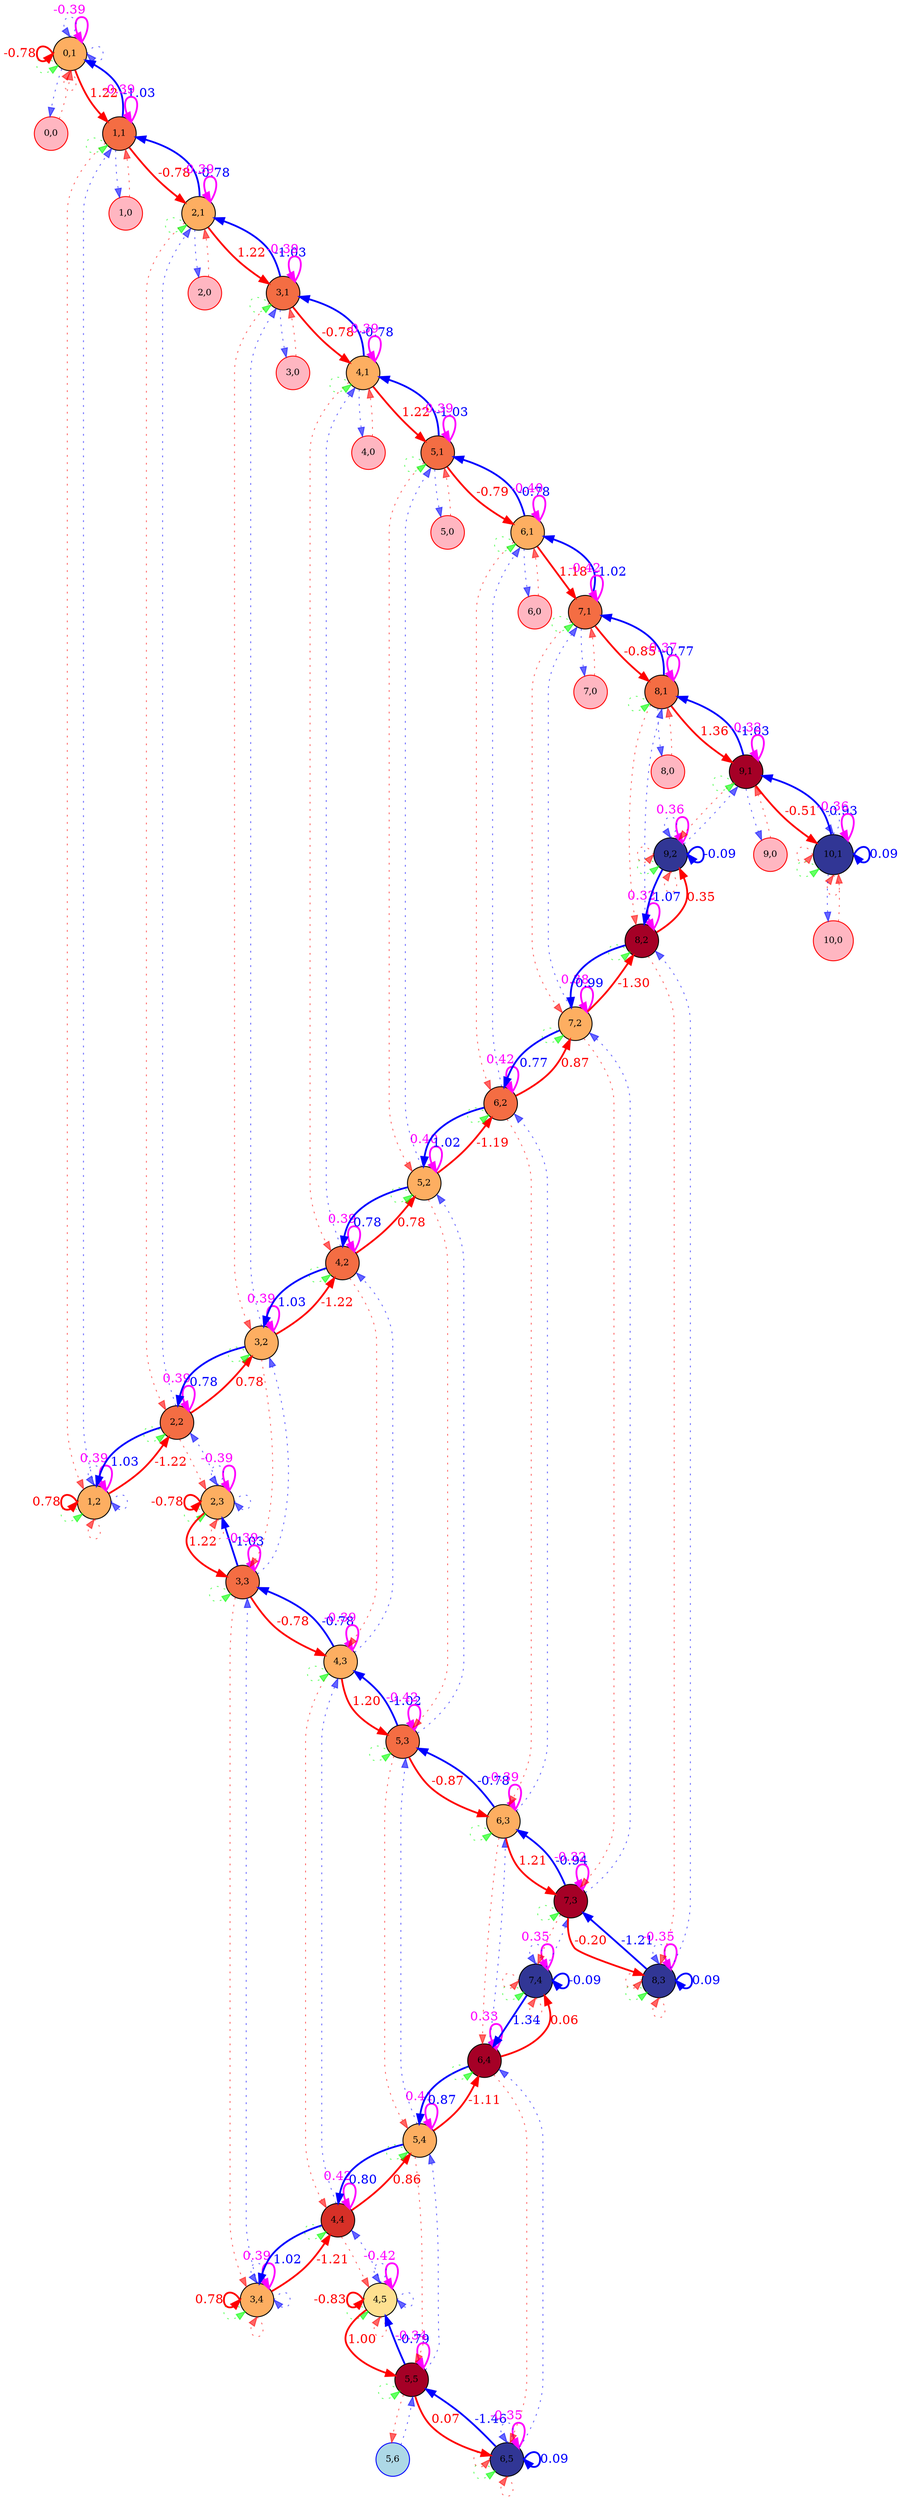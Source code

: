 digraph {
	splines=true
	"0,1" [label="0,1" color=black colorscheme=rdylbu10 fillcolor=4 fontsize=10 pos="0,1!" shape=circle style=filled]
	"0,0" [label="0,0" color=red fillcolor=lightpink fontsize=10 pos="0,0!" shape=circle style=filled]
	"1,2" [label="1,2" color=black colorscheme=rdylbu10 fillcolor=4 fontsize=10 pos="1,2!" shape=circle style=filled]
	"1,1" [label="1,1" color=black colorscheme=rdylbu10 fillcolor=3 fontsize=10 pos="1,1!" shape=circle style=filled]
	"1,0" [label="1,0" color=red fillcolor=lightpink fontsize=10 pos="1,0!" shape=circle style=filled]
	"2,3" [label="2,3" color=black colorscheme=rdylbu10 fillcolor=4 fontsize=10 pos="2,3!" shape=circle style=filled]
	"2,2" [label="2,2" color=black colorscheme=rdylbu10 fillcolor=3 fontsize=10 pos="2,2!" shape=circle style=filled]
	"2,1" [label="2,1" color=black colorscheme=rdylbu10 fillcolor=4 fontsize=10 pos="2,1!" shape=circle style=filled]
	"2,0" [label="2,0" color=red fillcolor=lightpink fontsize=10 pos="2,0!" shape=circle style=filled]
	"3,4" [label="3,4" color=black colorscheme=rdylbu10 fillcolor=4 fontsize=10 pos="3,4!" shape=circle style=filled]
	"3,3" [label="3,3" color=black colorscheme=rdylbu10 fillcolor=3 fontsize=10 pos="3,3!" shape=circle style=filled]
	"3,2" [label="3,2" color=black colorscheme=rdylbu10 fillcolor=4 fontsize=10 pos="3,2!" shape=circle style=filled]
	"3,1" [label="3,1" color=black colorscheme=rdylbu10 fillcolor=3 fontsize=10 pos="3,1!" shape=circle style=filled]
	"3,0" [label="3,0" color=red fillcolor=lightpink fontsize=10 pos="3,0!" shape=circle style=filled]
	"4,5" [label="4,5" color=black colorscheme=rdylbu10 fillcolor=5 fontsize=10 pos="4,5!" shape=circle style=filled]
	"4,4" [label="4,4" color=black colorscheme=rdylbu10 fillcolor=2 fontsize=10 pos="4,4!" shape=circle style=filled]
	"4,3" [label="4,3" color=black colorscheme=rdylbu10 fillcolor=4 fontsize=10 pos="4,3!" shape=circle style=filled]
	"4,2" [label="4,2" color=black colorscheme=rdylbu10 fillcolor=3 fontsize=10 pos="4,2!" shape=circle style=filled]
	"4,1" [label="4,1" color=black colorscheme=rdylbu10 fillcolor=4 fontsize=10 pos="4,1!" shape=circle style=filled]
	"4,0" [label="4,0" color=red fillcolor=lightpink fontsize=10 pos="4,0!" shape=circle style=filled]
	"5,6" [label="5,6" color=blue fillcolor=lightblue fontsize=10 pos="5,6!" shape=circle style=filled]
	"5,5" [label="5,5" color=black colorscheme=rdylbu10 fillcolor=1 fontsize=10 pos="5,5!" shape=circle style=filled]
	"5,4" [label="5,4" color=black colorscheme=rdylbu10 fillcolor=4 fontsize=10 pos="5,4!" shape=circle style=filled]
	"5,3" [label="5,3" color=black colorscheme=rdylbu10 fillcolor=3 fontsize=10 pos="5,3!" shape=circle style=filled]
	"5,2" [label="5,2" color=black colorscheme=rdylbu10 fillcolor=4 fontsize=10 pos="5,2!" shape=circle style=filled]
	"5,1" [label="5,1" color=black colorscheme=rdylbu10 fillcolor=3 fontsize=10 pos="5,1!" shape=circle style=filled]
	"5,0" [label="5,0" color=red fillcolor=lightpink fontsize=10 pos="5,0!" shape=circle style=filled]
	"6,5" [label="6,5" color=black colorscheme=rdylbu10 fillcolor=10 fontsize=10 pos="6,5!" shape=circle style=filled]
	"6,4" [label="6,4" color=black colorscheme=rdylbu10 fillcolor=1 fontsize=10 pos="6,4!" shape=circle style=filled]
	"6,3" [label="6,3" color=black colorscheme=rdylbu10 fillcolor=4 fontsize=10 pos="6,3!" shape=circle style=filled]
	"6,2" [label="6,2" color=black colorscheme=rdylbu10 fillcolor=3 fontsize=10 pos="6,2!" shape=circle style=filled]
	"6,1" [label="6,1" color=black colorscheme=rdylbu10 fillcolor=4 fontsize=10 pos="6,1!" shape=circle style=filled]
	"6,0" [label="6,0" color=red fillcolor=lightpink fontsize=10 pos="6,0!" shape=circle style=filled]
	"7,4" [label="7,4" color=black colorscheme=rdylbu10 fillcolor=10 fontsize=10 pos="7,4!" shape=circle style=filled]
	"7,3" [label="7,3" color=black colorscheme=rdylbu10 fillcolor=1 fontsize=10 pos="7,3!" shape=circle style=filled]
	"7,2" [label="7,2" color=black colorscheme=rdylbu10 fillcolor=4 fontsize=10 pos="7,2!" shape=circle style=filled]
	"7,1" [label="7,1" color=black colorscheme=rdylbu10 fillcolor=3 fontsize=10 pos="7,1!" shape=circle style=filled]
	"7,0" [label="7,0" color=red fillcolor=lightpink fontsize=10 pos="7,0!" shape=circle style=filled]
	"8,3" [label="8,3" color=black colorscheme=rdylbu10 fillcolor=10 fontsize=10 pos="8,3!" shape=circle style=filled]
	"8,2" [label="8,2" color=black colorscheme=rdylbu10 fillcolor=1 fontsize=10 pos="8,2!" shape=circle style=filled]
	"8,1" [label="8,1" color=black colorscheme=rdylbu10 fillcolor=3 fontsize=10 pos="8,1!" shape=circle style=filled]
	"8,0" [label="8,0" color=red fillcolor=lightpink fontsize=10 pos="8,0!" shape=circle style=filled]
	"9,2" [label="9,2" color=black colorscheme=rdylbu10 fillcolor=10 fontsize=10 pos="9,2!" shape=circle style=filled]
	"9,1" [label="9,1" color=black colorscheme=rdylbu10 fillcolor=1 fontsize=10 pos="9,1!" shape=circle style=filled]
	"9,0" [label="9,0" color=red fillcolor=lightpink fontsize=10 pos="9,0!" shape=circle style=filled]
	"10,1" [label="10,1" color=black colorscheme=rdylbu10 fillcolor=10 fontsize=10 pos="10,1!" shape=circle style=filled]
	"10,0" [label="10,0" color=red fillcolor=lightpink fontsize=10 pos="10,0!" shape=circle style=filled]
	"0,1" -> "0,1" [label=-0.39 color="#ff00ff" fontcolor="#ff00ff" headport=ne penwidth=2 style=solid tailport=ne]
	"0,1" -> "0,1" [label="" color="#00ff0099" fontcolor="#00ff0099" headport=sw style=dotted tailport=sw]
	"0,1" -> "0,0" [label="" color="#0000ff99" fontcolor="#0000ff99" style=dotted]
	"0,1" -> "1,1" [label=1.22 color="#ff0000" fontcolor="#ff0000" penwidth=2 style=solid]
	"0,1" -> "0,1" [label="" color="#ff000099" fontcolor="#ff000099" headport=s style=dotted tailport=s]
	"0,1" -> "0,1" [label="" color="#0000ff99" fontcolor="#0000ff99" headport=n style=dotted tailport=n]
	"0,1" -> "0,1" [label="" color="#0000ff99" fontcolor="#0000ff99" headport=e style=dotted tailport=e]
	"0,1" -> "0,1" [label=-0.78 color="#ff0000" fontcolor="#ff0000" headport=w penwidth=2 style=solid tailport=w]
	"0,0" -> "0,1" [label="" color="#ff000099" fontcolor="#ff000099" style=dotted]
	"1,2" -> "1,2" [label=0.39 color="#ff00ff" fontcolor="#ff00ff" headport=ne penwidth=2 style=solid tailport=ne]
	"1,2" -> "1,2" [label="" color="#00ff0099" fontcolor="#00ff0099" headport=sw style=dotted tailport=sw]
	"1,2" -> "1,1" [label="" color="#0000ff99" fontcolor="#0000ff99" style=dotted]
	"1,2" -> "2,2" [label=-1.22 color="#ff0000" fontcolor="#ff0000" penwidth=2 style=solid]
	"1,2" -> "1,2" [label="" color="#ff000099" fontcolor="#ff000099" headport=s style=dotted tailport=s]
	"1,2" -> "1,2" [label="" color="#0000ff99" fontcolor="#0000ff99" headport=n style=dotted tailport=n]
	"1,2" -> "1,2" [label="" color="#0000ff99" fontcolor="#0000ff99" headport=e style=dotted tailport=e]
	"1,2" -> "1,2" [label=0.78 color="#ff0000" fontcolor="#ff0000" headport=w penwidth=2 style=solid tailport=w]
	"1,1" -> "0,1" [label=-1.03 color="#0000ff" fontcolor="#0000ff" penwidth=2 style=solid]
	"1,1" -> "1,2" [label="" color="#ff000099" fontcolor="#ff000099" style=dotted]
	"1,1" -> "1,1" [label=-0.39 color="#ff00ff" fontcolor="#ff00ff" headport=ne penwidth=2 style=solid tailport=ne]
	"1,1" -> "1,1" [label="" color="#00ff0099" fontcolor="#00ff0099" headport=sw style=dotted tailport=sw]
	"1,1" -> "1,0" [label="" color="#0000ff99" fontcolor="#0000ff99" style=dotted]
	"1,1" -> "2,1" [label=-0.78 color="#ff0000" fontcolor="#ff0000" penwidth=2 style=solid]
	"1,0" -> "1,1" [label="" color="#ff000099" fontcolor="#ff000099" style=dotted]
	"2,3" -> "2,3" [label=-0.39 color="#ff00ff" fontcolor="#ff00ff" headport=ne penwidth=2 style=solid tailport=ne]
	"2,3" -> "2,3" [label="" color="#00ff0099" fontcolor="#00ff0099" headport=sw style=dotted tailport=sw]
	"2,3" -> "2,2" [label="" color="#0000ff99" fontcolor="#0000ff99" style=dotted]
	"2,3" -> "3,3" [label=1.22 color="#ff0000" fontcolor="#ff0000" penwidth=2 style=solid]
	"2,3" -> "2,3" [label="" color="#ff000099" fontcolor="#ff000099" headport=s style=dotted tailport=s]
	"2,3" -> "2,3" [label="" color="#0000ff99" fontcolor="#0000ff99" headport=n style=dotted tailport=n]
	"2,3" -> "2,3" [label="" color="#0000ff99" fontcolor="#0000ff99" headport=e style=dotted tailport=e]
	"2,3" -> "2,3" [label=-0.78 color="#ff0000" fontcolor="#ff0000" headport=w penwidth=2 style=solid tailport=w]
	"2,2" -> "1,2" [label=1.03 color="#0000ff" fontcolor="#0000ff" penwidth=2 style=solid]
	"2,2" -> "2,3" [label="" color="#ff000099" fontcolor="#ff000099" style=dotted]
	"2,2" -> "2,2" [label=0.39 color="#ff00ff" fontcolor="#ff00ff" headport=ne penwidth=2 style=solid tailport=ne]
	"2,2" -> "2,2" [label="" color="#00ff0099" fontcolor="#00ff0099" headport=sw style=dotted tailport=sw]
	"2,2" -> "2,1" [label="" color="#0000ff99" fontcolor="#0000ff99" style=dotted]
	"2,2" -> "3,2" [label=0.78 color="#ff0000" fontcolor="#ff0000" penwidth=2 style=solid]
	"2,1" -> "1,1" [label=-0.78 color="#0000ff" fontcolor="#0000ff" penwidth=2 style=solid]
	"2,1" -> "2,2" [label="" color="#ff000099" fontcolor="#ff000099" style=dotted]
	"2,1" -> "2,1" [label=-0.39 color="#ff00ff" fontcolor="#ff00ff" headport=ne penwidth=2 style=solid tailport=ne]
	"2,1" -> "2,1" [label="" color="#00ff0099" fontcolor="#00ff0099" headport=sw style=dotted tailport=sw]
	"2,1" -> "2,0" [label="" color="#0000ff99" fontcolor="#0000ff99" style=dotted]
	"2,1" -> "3,1" [label=1.22 color="#ff0000" fontcolor="#ff0000" penwidth=2 style=solid]
	"2,0" -> "2,1" [label="" color="#ff000099" fontcolor="#ff000099" style=dotted]
	"3,4" -> "3,4" [label=0.39 color="#ff00ff" fontcolor="#ff00ff" headport=ne penwidth=2 style=solid tailport=ne]
	"3,4" -> "3,4" [label="" color="#00ff0099" fontcolor="#00ff0099" headport=sw style=dotted tailport=sw]
	"3,4" -> "3,3" [label="" color="#0000ff99" fontcolor="#0000ff99" style=dotted]
	"3,4" -> "4,4" [label=-1.21 color="#ff0000" fontcolor="#ff0000" penwidth=2 style=solid]
	"3,4" -> "3,4" [label="" color="#ff000099" fontcolor="#ff000099" headport=s style=dotted tailport=s]
	"3,4" -> "3,4" [label="" color="#0000ff99" fontcolor="#0000ff99" headport=n style=dotted tailport=n]
	"3,4" -> "3,4" [label="" color="#0000ff99" fontcolor="#0000ff99" headport=e style=dotted tailport=e]
	"3,4" -> "3,4" [label=0.78 color="#ff0000" fontcolor="#ff0000" headport=w penwidth=2 style=solid tailport=w]
	"3,3" -> "2,3" [label=-1.03 color="#0000ff" fontcolor="#0000ff" penwidth=2 style=solid]
	"3,3" -> "3,4" [label="" color="#ff000099" fontcolor="#ff000099" style=dotted]
	"3,3" -> "3,3" [label=-0.39 color="#ff00ff" fontcolor="#ff00ff" headport=ne penwidth=2 style=solid tailport=ne]
	"3,3" -> "3,3" [label="" color="#00ff0099" fontcolor="#00ff0099" headport=sw style=dotted tailport=sw]
	"3,3" -> "3,2" [label="" color="#0000ff99" fontcolor="#0000ff99" style=dotted]
	"3,3" -> "4,3" [label=-0.78 color="#ff0000" fontcolor="#ff0000" penwidth=2 style=solid]
	"3,2" -> "2,2" [label=0.78 color="#0000ff" fontcolor="#0000ff" penwidth=2 style=solid]
	"3,2" -> "3,3" [label="" color="#ff000099" fontcolor="#ff000099" style=dotted]
	"3,2" -> "3,2" [label=0.39 color="#ff00ff" fontcolor="#ff00ff" headport=ne penwidth=2 style=solid tailport=ne]
	"3,2" -> "3,2" [label="" color="#00ff0099" fontcolor="#00ff0099" headport=sw style=dotted tailport=sw]
	"3,2" -> "3,1" [label="" color="#0000ff99" fontcolor="#0000ff99" style=dotted]
	"3,2" -> "4,2" [label=-1.22 color="#ff0000" fontcolor="#ff0000" penwidth=2 style=solid]
	"3,1" -> "2,1" [label=-1.03 color="#0000ff" fontcolor="#0000ff" penwidth=2 style=solid]
	"3,1" -> "3,2" [label="" color="#ff000099" fontcolor="#ff000099" style=dotted]
	"3,1" -> "3,1" [label=-0.39 color="#ff00ff" fontcolor="#ff00ff" headport=ne penwidth=2 style=solid tailport=ne]
	"3,1" -> "3,1" [label="" color="#00ff0099" fontcolor="#00ff0099" headport=sw style=dotted tailport=sw]
	"3,1" -> "3,0" [label="" color="#0000ff99" fontcolor="#0000ff99" style=dotted]
	"3,1" -> "4,1" [label=-0.78 color="#ff0000" fontcolor="#ff0000" penwidth=2 style=solid]
	"3,0" -> "3,1" [label="" color="#ff000099" fontcolor="#ff000099" style=dotted]
	"4,5" -> "4,5" [label=-0.42 color="#ff00ff" fontcolor="#ff00ff" headport=ne penwidth=2 style=solid tailport=ne]
	"4,5" -> "4,5" [label="" color="#00ff0099" fontcolor="#00ff0099" headport=sw style=dotted tailport=sw]
	"4,5" -> "4,4" [label="" color="#0000ff99" fontcolor="#0000ff99" style=dotted]
	"4,5" -> "5,5" [label=1.00 color="#ff0000" fontcolor="#ff0000" penwidth=2 style=solid]
	"4,5" -> "4,5" [label="" color="#ff000099" fontcolor="#ff000099" headport=s style=dotted tailport=s]
	"4,5" -> "4,5" [label="" color="#0000ff99" fontcolor="#0000ff99" headport=n style=dotted tailport=n]
	"4,5" -> "4,5" [label="" color="#0000ff99" fontcolor="#0000ff99" headport=e style=dotted tailport=e]
	"4,5" -> "4,5" [label=-0.83 color="#ff0000" fontcolor="#ff0000" headport=w penwidth=2 style=solid tailport=w]
	"4,4" -> "3,4" [label=1.02 color="#0000ff" fontcolor="#0000ff" penwidth=2 style=solid]
	"4,4" -> "4,5" [label="" color="#ff000099" fontcolor="#ff000099" style=dotted]
	"4,4" -> "4,4" [label=0.42 color="#ff00ff" fontcolor="#ff00ff" headport=ne penwidth=2 style=solid tailport=ne]
	"4,4" -> "4,4" [label="" color="#00ff0099" fontcolor="#00ff0099" headport=sw style=dotted tailport=sw]
	"4,4" -> "4,3" [label="" color="#0000ff99" fontcolor="#0000ff99" style=dotted]
	"4,4" -> "5,4" [label=0.86 color="#ff0000" fontcolor="#ff0000" penwidth=2 style=solid]
	"4,3" -> "3,3" [label=-0.78 color="#0000ff" fontcolor="#0000ff" penwidth=2 style=solid]
	"4,3" -> "4,4" [label="" color="#ff000099" fontcolor="#ff000099" style=dotted]
	"4,3" -> "4,3" [label=-0.39 color="#ff00ff" fontcolor="#ff00ff" headport=ne penwidth=2 style=solid tailport=ne]
	"4,3" -> "4,3" [label="" color="#00ff0099" fontcolor="#00ff0099" headport=sw style=dotted tailport=sw]
	"4,3" -> "4,2" [label="" color="#0000ff99" fontcolor="#0000ff99" style=dotted]
	"4,3" -> "5,3" [label=1.20 color="#ff0000" fontcolor="#ff0000" penwidth=2 style=solid]
	"4,2" -> "3,2" [label=1.03 color="#0000ff" fontcolor="#0000ff" penwidth=2 style=solid]
	"4,2" -> "4,3" [label="" color="#ff000099" fontcolor="#ff000099" style=dotted]
	"4,2" -> "4,2" [label=0.39 color="#ff00ff" fontcolor="#ff00ff" headport=ne penwidth=2 style=solid tailport=ne]
	"4,2" -> "4,2" [label="" color="#00ff0099" fontcolor="#00ff0099" headport=sw style=dotted tailport=sw]
	"4,2" -> "4,1" [label="" color="#0000ff99" fontcolor="#0000ff99" style=dotted]
	"4,2" -> "5,2" [label=0.78 color="#ff0000" fontcolor="#ff0000" penwidth=2 style=solid]
	"4,1" -> "3,1" [label=-0.78 color="#0000ff" fontcolor="#0000ff" penwidth=2 style=solid]
	"4,1" -> "4,2" [label="" color="#ff000099" fontcolor="#ff000099" style=dotted]
	"4,1" -> "4,1" [label=-0.39 color="#ff00ff" fontcolor="#ff00ff" headport=ne penwidth=2 style=solid tailport=ne]
	"4,1" -> "4,1" [label="" color="#00ff0099" fontcolor="#00ff0099" headport=sw style=dotted tailport=sw]
	"4,1" -> "4,0" [label="" color="#0000ff99" fontcolor="#0000ff99" style=dotted]
	"4,1" -> "5,1" [label=1.22 color="#ff0000" fontcolor="#ff0000" penwidth=2 style=solid]
	"4,0" -> "4,1" [label="" color="#ff000099" fontcolor="#ff000099" style=dotted]
	"5,6" -> "5,5" [label="" color="#0000ff99" fontcolor="#0000ff99" style=dotted]
	"5,5" -> "4,5" [label=-0.79 color="#0000ff" fontcolor="#0000ff" penwidth=2 style=solid]
	"5,5" -> "5,6" [label="" color="#ff000099" fontcolor="#ff000099" style=dotted]
	"5,5" -> "5,5" [label=-0.34 color="#ff00ff" fontcolor="#ff00ff" headport=ne penwidth=2 style=solid tailport=ne]
	"5,5" -> "5,5" [label="" color="#00ff0099" fontcolor="#00ff0099" headport=sw style=dotted tailport=sw]
	"5,5" -> "5,4" [label="" color="#0000ff99" fontcolor="#0000ff99" style=dotted]
	"5,5" -> "6,5" [label=0.07 color="#ff0000" fontcolor="#ff0000" penwidth=2 style=solid]
	"5,4" -> "4,4" [label=0.80 color="#0000ff" fontcolor="#0000ff" penwidth=2 style=solid]
	"5,4" -> "5,5" [label="" color="#ff000099" fontcolor="#ff000099" style=dotted]
	"5,4" -> "5,4" [label=0.41 color="#ff00ff" fontcolor="#ff00ff" headport=ne penwidth=2 style=solid tailport=ne]
	"5,4" -> "5,4" [label="" color="#00ff0099" fontcolor="#00ff0099" headport=sw style=dotted tailport=sw]
	"5,4" -> "5,3" [label="" color="#0000ff99" fontcolor="#0000ff99" style=dotted]
	"5,4" -> "6,4" [label=-1.11 color="#ff0000" fontcolor="#ff0000" penwidth=2 style=solid]
	"5,3" -> "4,3" [label=-1.02 color="#0000ff" fontcolor="#0000ff" penwidth=2 style=solid]
	"5,3" -> "5,4" [label="" color="#ff000099" fontcolor="#ff000099" style=dotted]
	"5,3" -> "5,3" [label=-0.42 color="#ff00ff" fontcolor="#ff00ff" headport=ne penwidth=2 style=solid tailport=ne]
	"5,3" -> "5,3" [label="" color="#00ff0099" fontcolor="#00ff0099" headport=sw style=dotted tailport=sw]
	"5,3" -> "5,2" [label="" color="#0000ff99" fontcolor="#0000ff99" style=dotted]
	"5,3" -> "6,3" [label=-0.87 color="#ff0000" fontcolor="#ff0000" penwidth=2 style=solid]
	"5,2" -> "4,2" [label=0.78 color="#0000ff" fontcolor="#0000ff" penwidth=2 style=solid]
	"5,2" -> "5,3" [label="" color="#ff000099" fontcolor="#ff000099" style=dotted]
	"5,2" -> "5,2" [label=0.40 color="#ff00ff" fontcolor="#ff00ff" headport=ne penwidth=2 style=solid tailport=ne]
	"5,2" -> "5,2" [label="" color="#00ff0099" fontcolor="#00ff0099" headport=sw style=dotted tailport=sw]
	"5,2" -> "5,1" [label="" color="#0000ff99" fontcolor="#0000ff99" style=dotted]
	"5,2" -> "6,2" [label=-1.19 color="#ff0000" fontcolor="#ff0000" penwidth=2 style=solid]
	"5,1" -> "4,1" [label=-1.03 color="#0000ff" fontcolor="#0000ff" penwidth=2 style=solid]
	"5,1" -> "5,2" [label="" color="#ff000099" fontcolor="#ff000099" style=dotted]
	"5,1" -> "5,1" [label=-0.39 color="#ff00ff" fontcolor="#ff00ff" headport=ne penwidth=2 style=solid tailport=ne]
	"5,1" -> "5,1" [label="" color="#00ff0099" fontcolor="#00ff0099" headport=sw style=dotted tailport=sw]
	"5,1" -> "5,0" [label="" color="#0000ff99" fontcolor="#0000ff99" style=dotted]
	"5,1" -> "6,1" [label=-0.79 color="#ff0000" fontcolor="#ff0000" penwidth=2 style=solid]
	"5,0" -> "5,1" [label="" color="#ff000099" fontcolor="#ff000099" style=dotted]
	"6,5" -> "5,5" [label=-1.46 color="#0000ff" fontcolor="#0000ff" penwidth=2 style=solid]
	"6,5" -> "6,5" [label=-0.35 color="#ff00ff" fontcolor="#ff00ff" headport=ne penwidth=2 style=solid tailport=ne]
	"6,5" -> "6,5" [label="" color="#00ff0099" fontcolor="#00ff0099" headport=sw style=dotted tailport=sw]
	"6,5" -> "6,4" [label="" color="#0000ff99" fontcolor="#0000ff99" style=dotted]
	"6,5" -> "6,5" [label="" color="#ff000099" fontcolor="#ff000099" headport=s style=dotted tailport=s]
	"6,5" -> "6,5" [label="" color="#0000ff99" fontcolor="#0000ff99" headport=n style=dotted tailport=n]
	"6,5" -> "6,5" [label="" color="#ff000099" fontcolor="#ff000099" headport=w style=dotted tailport=w]
	"6,5" -> "6,5" [label=0.09 color="#0000ff" fontcolor="#0000ff" headport=e penwidth=2 style=solid tailport=e]
	"6,4" -> "5,4" [label=0.87 color="#0000ff" fontcolor="#0000ff" penwidth=2 style=solid]
	"6,4" -> "6,5" [label="" color="#ff000099" fontcolor="#ff000099" style=dotted]
	"6,4" -> "6,4" [label=0.33 color="#ff00ff" fontcolor="#ff00ff" headport=ne penwidth=2 style=solid tailport=ne]
	"6,4" -> "6,4" [label="" color="#00ff0099" fontcolor="#00ff0099" headport=sw style=dotted tailport=sw]
	"6,4" -> "6,3" [label="" color="#0000ff99" fontcolor="#0000ff99" style=dotted]
	"6,4" -> "7,4" [label=0.06 color="#ff0000" fontcolor="#ff0000" penwidth=2 style=solid]
	"6,3" -> "5,3" [label=-0.78 color="#0000ff" fontcolor="#0000ff" penwidth=2 style=solid]
	"6,3" -> "6,4" [label="" color="#ff000099" fontcolor="#ff000099" style=dotted]
	"6,3" -> "6,3" [label=-0.39 color="#ff00ff" fontcolor="#ff00ff" headport=ne penwidth=2 style=solid tailport=ne]
	"6,3" -> "6,3" [label="" color="#00ff0099" fontcolor="#00ff0099" headport=sw style=dotted tailport=sw]
	"6,3" -> "6,2" [label="" color="#0000ff99" fontcolor="#0000ff99" style=dotted]
	"6,3" -> "7,3" [label=1.21 color="#ff0000" fontcolor="#ff0000" penwidth=2 style=solid]
	"6,2" -> "5,2" [label=1.02 color="#0000ff" fontcolor="#0000ff" penwidth=2 style=solid]
	"6,2" -> "6,3" [label="" color="#ff000099" fontcolor="#ff000099" style=dotted]
	"6,2" -> "6,2" [label=0.42 color="#ff00ff" fontcolor="#ff00ff" headport=ne penwidth=2 style=solid tailport=ne]
	"6,2" -> "6,2" [label="" color="#00ff0099" fontcolor="#00ff0099" headport=sw style=dotted tailport=sw]
	"6,2" -> "6,1" [label="" color="#0000ff99" fontcolor="#0000ff99" style=dotted]
	"6,2" -> "7,2" [label=0.87 color="#ff0000" fontcolor="#ff0000" penwidth=2 style=solid]
	"6,1" -> "5,1" [label=-0.78 color="#0000ff" fontcolor="#0000ff" penwidth=2 style=solid]
	"6,1" -> "6,2" [label="" color="#ff000099" fontcolor="#ff000099" style=dotted]
	"6,1" -> "6,1" [label=-0.40 color="#ff00ff" fontcolor="#ff00ff" headport=ne penwidth=2 style=solid tailport=ne]
	"6,1" -> "6,1" [label="" color="#00ff0099" fontcolor="#00ff0099" headport=sw style=dotted tailport=sw]
	"6,1" -> "6,0" [label="" color="#0000ff99" fontcolor="#0000ff99" style=dotted]
	"6,1" -> "7,1" [label=1.18 color="#ff0000" fontcolor="#ff0000" penwidth=2 style=solid]
	"6,0" -> "6,1" [label="" color="#ff000099" fontcolor="#ff000099" style=dotted]
	"7,4" -> "6,4" [label=1.34 color="#0000ff" fontcolor="#0000ff" penwidth=2 style=solid]
	"7,4" -> "7,4" [label=0.35 color="#ff00ff" fontcolor="#ff00ff" headport=ne penwidth=2 style=solid tailport=ne]
	"7,4" -> "7,4" [label="" color="#00ff0099" fontcolor="#00ff0099" headport=sw style=dotted tailport=sw]
	"7,4" -> "7,3" [label="" color="#0000ff99" fontcolor="#0000ff99" style=dotted]
	"7,4" -> "7,4" [label="" color="#ff000099" fontcolor="#ff000099" headport=s style=dotted tailport=s]
	"7,4" -> "7,4" [label="" color="#0000ff99" fontcolor="#0000ff99" headport=n style=dotted tailport=n]
	"7,4" -> "7,4" [label="" color="#ff000099" fontcolor="#ff000099" headport=w style=dotted tailport=w]
	"7,4" -> "7,4" [label=-0.09 color="#0000ff" fontcolor="#0000ff" headport=e penwidth=2 style=solid tailport=e]
	"7,3" -> "6,3" [label=-0.94 color="#0000ff" fontcolor="#0000ff" penwidth=2 style=solid]
	"7,3" -> "7,4" [label="" color="#ff000099" fontcolor="#ff000099" style=dotted]
	"7,3" -> "7,3" [label=-0.32 color="#ff00ff" fontcolor="#ff00ff" headport=ne penwidth=2 style=solid tailport=ne]
	"7,3" -> "7,3" [label="" color="#00ff0099" fontcolor="#00ff0099" headport=sw style=dotted tailport=sw]
	"7,3" -> "7,2" [label="" color="#0000ff99" fontcolor="#0000ff99" style=dotted]
	"7,3" -> "8,3" [label=-0.20 color="#ff0000" fontcolor="#ff0000" penwidth=2 style=solid]
	"7,2" -> "6,2" [label=0.77 color="#0000ff" fontcolor="#0000ff" penwidth=2 style=solid]
	"7,2" -> "7,3" [label="" color="#ff000099" fontcolor="#ff000099" style=dotted]
	"7,2" -> "7,2" [label=0.38 color="#ff00ff" fontcolor="#ff00ff" headport=ne penwidth=2 style=solid tailport=ne]
	"7,2" -> "7,2" [label="" color="#00ff0099" fontcolor="#00ff0099" headport=sw style=dotted tailport=sw]
	"7,2" -> "7,1" [label="" color="#0000ff99" fontcolor="#0000ff99" style=dotted]
	"7,2" -> "8,2" [label=-1.30 color="#ff0000" fontcolor="#ff0000" penwidth=2 style=solid]
	"7,1" -> "6,1" [label=-1.02 color="#0000ff" fontcolor="#0000ff" penwidth=2 style=solid]
	"7,1" -> "7,2" [label="" color="#ff000099" fontcolor="#ff000099" style=dotted]
	"7,1" -> "7,1" [label=-0.42 color="#ff00ff" fontcolor="#ff00ff" headport=ne penwidth=2 style=solid tailport=ne]
	"7,1" -> "7,1" [label="" color="#00ff0099" fontcolor="#00ff0099" headport=sw style=dotted tailport=sw]
	"7,1" -> "7,0" [label="" color="#0000ff99" fontcolor="#0000ff99" style=dotted]
	"7,1" -> "8,1" [label=-0.85 color="#ff0000" fontcolor="#ff0000" penwidth=2 style=solid]
	"7,0" -> "7,1" [label="" color="#ff000099" fontcolor="#ff000099" style=dotted]
	"8,3" -> "7,3" [label=-1.21 color="#0000ff" fontcolor="#0000ff" penwidth=2 style=solid]
	"8,3" -> "8,3" [label=-0.35 color="#ff00ff" fontcolor="#ff00ff" headport=ne penwidth=2 style=solid tailport=ne]
	"8,3" -> "8,3" [label="" color="#00ff0099" fontcolor="#00ff0099" headport=sw style=dotted tailport=sw]
	"8,3" -> "8,2" [label="" color="#0000ff99" fontcolor="#0000ff99" style=dotted]
	"8,3" -> "8,3" [label="" color="#ff000099" fontcolor="#ff000099" headport=s style=dotted tailport=s]
	"8,3" -> "8,3" [label="" color="#0000ff99" fontcolor="#0000ff99" headport=n style=dotted tailport=n]
	"8,3" -> "8,3" [label="" color="#ff000099" fontcolor="#ff000099" headport=w style=dotted tailport=w]
	"8,3" -> "8,3" [label=0.09 color="#0000ff" fontcolor="#0000ff" headport=e penwidth=2 style=solid tailport=e]
	"8,2" -> "7,2" [label=0.99 color="#0000ff" fontcolor="#0000ff" penwidth=2 style=solid]
	"8,2" -> "8,3" [label="" color="#ff000099" fontcolor="#ff000099" style=dotted]
	"8,2" -> "8,2" [label=0.32 color="#ff00ff" fontcolor="#ff00ff" headport=ne penwidth=2 style=solid tailport=ne]
	"8,2" -> "8,2" [label="" color="#00ff0099" fontcolor="#00ff0099" headport=sw style=dotted tailport=sw]
	"8,2" -> "8,1" [label="" color="#0000ff99" fontcolor="#0000ff99" style=dotted]
	"8,2" -> "9,2" [label=0.35 color="#ff0000" fontcolor="#ff0000" penwidth=2 style=solid]
	"8,1" -> "7,1" [label=-0.77 color="#0000ff" fontcolor="#0000ff" penwidth=2 style=solid]
	"8,1" -> "8,2" [label="" color="#ff000099" fontcolor="#ff000099" style=dotted]
	"8,1" -> "8,1" [label=-0.37 color="#ff00ff" fontcolor="#ff00ff" headport=ne penwidth=2 style=solid tailport=ne]
	"8,1" -> "8,1" [label="" color="#00ff0099" fontcolor="#00ff0099" headport=sw style=dotted tailport=sw]
	"8,1" -> "8,0" [label="" color="#0000ff99" fontcolor="#0000ff99" style=dotted]
	"8,1" -> "9,1" [label=1.36 color="#ff0000" fontcolor="#ff0000" penwidth=2 style=solid]
	"8,0" -> "8,1" [label="" color="#ff000099" fontcolor="#ff000099" style=dotted]
	"9,2" -> "8,2" [label=1.07 color="#0000ff" fontcolor="#0000ff" penwidth=2 style=solid]
	"9,2" -> "9,2" [label=0.36 color="#ff00ff" fontcolor="#ff00ff" headport=ne penwidth=2 style=solid tailport=ne]
	"9,2" -> "9,2" [label="" color="#00ff0099" fontcolor="#00ff0099" headport=sw style=dotted tailport=sw]
	"9,2" -> "9,1" [label="" color="#0000ff99" fontcolor="#0000ff99" style=dotted]
	"9,2" -> "9,2" [label="" color="#ff000099" fontcolor="#ff000099" headport=s style=dotted tailport=s]
	"9,2" -> "9,2" [label="" color="#0000ff99" fontcolor="#0000ff99" headport=n style=dotted tailport=n]
	"9,2" -> "9,2" [label="" color="#ff000099" fontcolor="#ff000099" headport=w style=dotted tailport=w]
	"9,2" -> "9,2" [label=-0.09 color="#0000ff" fontcolor="#0000ff" headport=e penwidth=2 style=solid tailport=e]
	"9,1" -> "8,1" [label=-1.03 color="#0000ff" fontcolor="#0000ff" penwidth=2 style=solid]
	"9,1" -> "9,2" [label="" color="#ff000099" fontcolor="#ff000099" style=dotted]
	"9,1" -> "9,1" [label=-0.32 color="#ff00ff" fontcolor="#ff00ff" headport=ne penwidth=2 style=solid tailport=ne]
	"9,1" -> "9,1" [label="" color="#00ff0099" fontcolor="#00ff0099" headport=sw style=dotted tailport=sw]
	"9,1" -> "9,0" [label="" color="#0000ff99" fontcolor="#0000ff99" style=dotted]
	"9,1" -> "10,1" [label=-0.51 color="#ff0000" fontcolor="#ff0000" penwidth=2 style=solid]
	"9,0" -> "9,1" [label="" color="#ff000099" fontcolor="#ff000099" style=dotted]
	"10,1" -> "9,1" [label=-0.93 color="#0000ff" fontcolor="#0000ff" penwidth=2 style=solid]
	"10,1" -> "10,1" [label=-0.36 color="#ff00ff" fontcolor="#ff00ff" headport=ne penwidth=2 style=solid tailport=ne]
	"10,1" -> "10,1" [label="" color="#00ff0099" fontcolor="#00ff0099" headport=sw style=dotted tailport=sw]
	"10,1" -> "10,0" [label="" color="#0000ff99" fontcolor="#0000ff99" style=dotted]
	"10,1" -> "10,1" [label="" color="#ff000099" fontcolor="#ff000099" headport=s style=dotted tailport=s]
	"10,1" -> "10,1" [label="" color="#0000ff99" fontcolor="#0000ff99" headport=n style=dotted tailport=n]
	"10,1" -> "10,1" [label="" color="#ff000099" fontcolor="#ff000099" headport=w style=dotted tailport=w]
	"10,1" -> "10,1" [label=0.09 color="#0000ff" fontcolor="#0000ff" headport=e penwidth=2 style=solid tailport=e]
	"10,0" -> "10,1" [label="" color="#ff000099" fontcolor="#ff000099" style=dotted]
}
